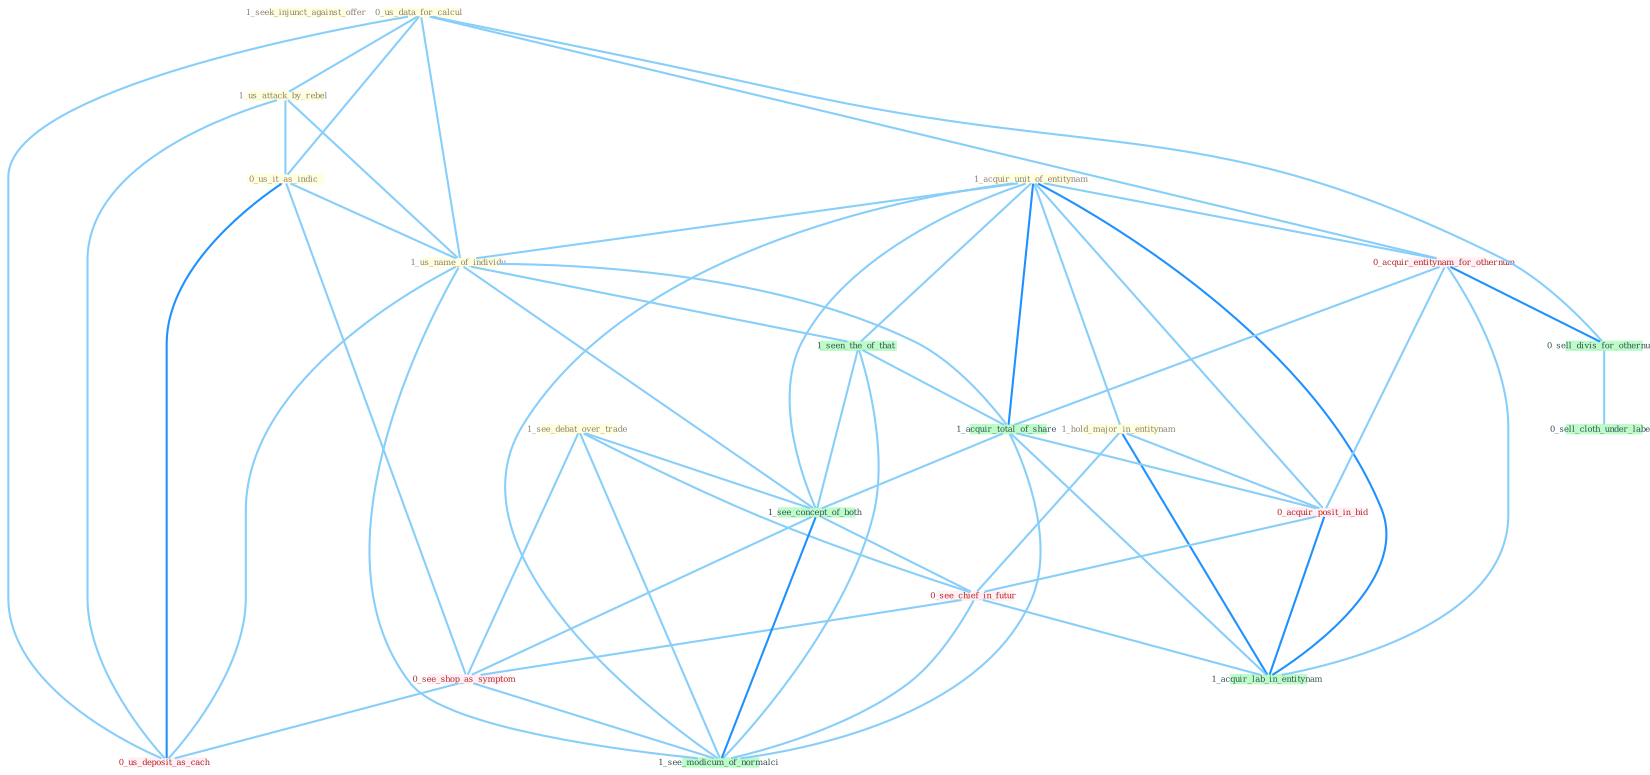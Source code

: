 Graph G{ 
    node
    [shape=polygon,style=filled,width=.5,height=.06,color="#BDFCC9",fixedsize=true,fontsize=4,
    fontcolor="#2f4f4f"];
    {node
    [color="#ffffe0", fontcolor="#8b7d6b"] "1_seek_injunct_against_offer " "1_acquir_unit_of_entitynam " "0_us_data_for_calcul " "1_see_debat_over_trade " "1_us_attack_by_rebel " "1_hold_major_in_entitynam " "0_us_it_as_indic " "1_us_name_of_individu "}
{node [color="#fff0f5", fontcolor="#b22222"] "0_acquir_entitynam_for_othernum " "0_acquir_posit_in_bid " "0_see_chief_in_futur " "0_see_shop_as_symptom " "0_us_deposit_as_cach "}
edge [color="#B0E2FF"];

	"1_acquir_unit_of_entitynam " -- "1_hold_major_in_entitynam " [w="1", color="#87cefa" ];
	"1_acquir_unit_of_entitynam " -- "1_us_name_of_individu " [w="1", color="#87cefa" ];
	"1_acquir_unit_of_entitynam " -- "0_acquir_entitynam_for_othernum " [w="1", color="#87cefa" ];
	"1_acquir_unit_of_entitynam " -- "1_seen_the_of_that " [w="1", color="#87cefa" ];
	"1_acquir_unit_of_entitynam " -- "1_acquir_total_of_share " [w="2", color="#1e90ff" , len=0.8];
	"1_acquir_unit_of_entitynam " -- "0_acquir_posit_in_bid " [w="1", color="#87cefa" ];
	"1_acquir_unit_of_entitynam " -- "1_see_concept_of_both " [w="1", color="#87cefa" ];
	"1_acquir_unit_of_entitynam " -- "1_acquir_lab_in_entitynam " [w="2", color="#1e90ff" , len=0.8];
	"1_acquir_unit_of_entitynam " -- "1_see_modicum_of_normalci " [w="1", color="#87cefa" ];
	"0_us_data_for_calcul " -- "1_us_attack_by_rebel " [w="1", color="#87cefa" ];
	"0_us_data_for_calcul " -- "0_us_it_as_indic " [w="1", color="#87cefa" ];
	"0_us_data_for_calcul " -- "1_us_name_of_individu " [w="1", color="#87cefa" ];
	"0_us_data_for_calcul " -- "0_acquir_entitynam_for_othernum " [w="1", color="#87cefa" ];
	"0_us_data_for_calcul " -- "0_sell_divis_for_othernum " [w="1", color="#87cefa" ];
	"0_us_data_for_calcul " -- "0_us_deposit_as_cach " [w="1", color="#87cefa" ];
	"1_see_debat_over_trade " -- "1_see_concept_of_both " [w="1", color="#87cefa" ];
	"1_see_debat_over_trade " -- "0_see_chief_in_futur " [w="1", color="#87cefa" ];
	"1_see_debat_over_trade " -- "0_see_shop_as_symptom " [w="1", color="#87cefa" ];
	"1_see_debat_over_trade " -- "1_see_modicum_of_normalci " [w="1", color="#87cefa" ];
	"1_us_attack_by_rebel " -- "0_us_it_as_indic " [w="1", color="#87cefa" ];
	"1_us_attack_by_rebel " -- "1_us_name_of_individu " [w="1", color="#87cefa" ];
	"1_us_attack_by_rebel " -- "0_us_deposit_as_cach " [w="1", color="#87cefa" ];
	"1_hold_major_in_entitynam " -- "0_acquir_posit_in_bid " [w="1", color="#87cefa" ];
	"1_hold_major_in_entitynam " -- "0_see_chief_in_futur " [w="1", color="#87cefa" ];
	"1_hold_major_in_entitynam " -- "1_acquir_lab_in_entitynam " [w="2", color="#1e90ff" , len=0.8];
	"0_us_it_as_indic " -- "1_us_name_of_individu " [w="1", color="#87cefa" ];
	"0_us_it_as_indic " -- "0_see_shop_as_symptom " [w="1", color="#87cefa" ];
	"0_us_it_as_indic " -- "0_us_deposit_as_cach " [w="2", color="#1e90ff" , len=0.8];
	"1_us_name_of_individu " -- "1_seen_the_of_that " [w="1", color="#87cefa" ];
	"1_us_name_of_individu " -- "1_acquir_total_of_share " [w="1", color="#87cefa" ];
	"1_us_name_of_individu " -- "1_see_concept_of_both " [w="1", color="#87cefa" ];
	"1_us_name_of_individu " -- "0_us_deposit_as_cach " [w="1", color="#87cefa" ];
	"1_us_name_of_individu " -- "1_see_modicum_of_normalci " [w="1", color="#87cefa" ];
	"0_acquir_entitynam_for_othernum " -- "0_sell_divis_for_othernum " [w="2", color="#1e90ff" , len=0.8];
	"0_acquir_entitynam_for_othernum " -- "1_acquir_total_of_share " [w="1", color="#87cefa" ];
	"0_acquir_entitynam_for_othernum " -- "0_acquir_posit_in_bid " [w="1", color="#87cefa" ];
	"0_acquir_entitynam_for_othernum " -- "1_acquir_lab_in_entitynam " [w="1", color="#87cefa" ];
	"1_seen_the_of_that " -- "1_acquir_total_of_share " [w="1", color="#87cefa" ];
	"1_seen_the_of_that " -- "1_see_concept_of_both " [w="1", color="#87cefa" ];
	"1_seen_the_of_that " -- "1_see_modicum_of_normalci " [w="1", color="#87cefa" ];
	"0_sell_divis_for_othernum " -- "0_sell_cloth_under_label " [w="1", color="#87cefa" ];
	"1_acquir_total_of_share " -- "0_acquir_posit_in_bid " [w="1", color="#87cefa" ];
	"1_acquir_total_of_share " -- "1_see_concept_of_both " [w="1", color="#87cefa" ];
	"1_acquir_total_of_share " -- "1_acquir_lab_in_entitynam " [w="1", color="#87cefa" ];
	"1_acquir_total_of_share " -- "1_see_modicum_of_normalci " [w="1", color="#87cefa" ];
	"0_acquir_posit_in_bid " -- "0_see_chief_in_futur " [w="1", color="#87cefa" ];
	"0_acquir_posit_in_bid " -- "1_acquir_lab_in_entitynam " [w="2", color="#1e90ff" , len=0.8];
	"1_see_concept_of_both " -- "0_see_chief_in_futur " [w="1", color="#87cefa" ];
	"1_see_concept_of_both " -- "0_see_shop_as_symptom " [w="1", color="#87cefa" ];
	"1_see_concept_of_both " -- "1_see_modicum_of_normalci " [w="2", color="#1e90ff" , len=0.8];
	"0_see_chief_in_futur " -- "0_see_shop_as_symptom " [w="1", color="#87cefa" ];
	"0_see_chief_in_futur " -- "1_acquir_lab_in_entitynam " [w="1", color="#87cefa" ];
	"0_see_chief_in_futur " -- "1_see_modicum_of_normalci " [w="1", color="#87cefa" ];
	"0_see_shop_as_symptom " -- "0_us_deposit_as_cach " [w="1", color="#87cefa" ];
	"0_see_shop_as_symptom " -- "1_see_modicum_of_normalci " [w="1", color="#87cefa" ];
}